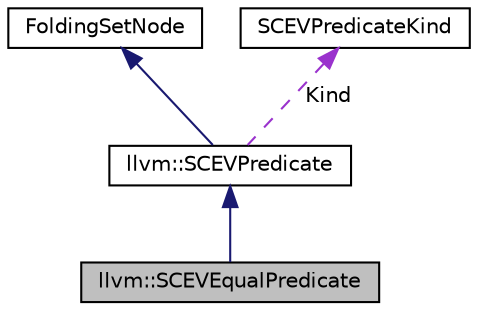 digraph "llvm::SCEVEqualPredicate"
{
 // LATEX_PDF_SIZE
  bgcolor="transparent";
  edge [fontname="Helvetica",fontsize="10",labelfontname="Helvetica",labelfontsize="10"];
  node [fontname="Helvetica",fontsize="10",shape="box"];
  Node1 [label="llvm::SCEVEqualPredicate",height=0.2,width=0.4,color="black", fillcolor="grey75", style="filled", fontcolor="black",tooltip="This class represents an assumption that two SCEV expressions are equal, and this can be checked at r..."];
  Node2 -> Node1 [dir="back",color="midnightblue",fontsize="10",style="solid",fontname="Helvetica"];
  Node2 [label="llvm::SCEVPredicate",height=0.2,width=0.4,color="black",URL="$classllvm_1_1SCEVPredicate.html",tooltip="This class represents an assumption made using SCEV expressions which can be checked at run-time."];
  Node3 -> Node2 [dir="back",color="midnightblue",fontsize="10",style="solid",fontname="Helvetica"];
  Node3 [label="FoldingSetNode",height=0.2,width=0.4,color="black",URL="$classllvm_1_1FoldingSetBase_1_1Node.html",tooltip="Node - This class is used to maintain the singly linked bucket list in a folding set."];
  Node4 -> Node2 [dir="back",color="darkorchid3",fontsize="10",style="dashed",label=" Kind" ,fontname="Helvetica"];
  Node4 [label="SCEVPredicateKind",height=0.2,width=0.4,color="black",tooltip=" "];
}
